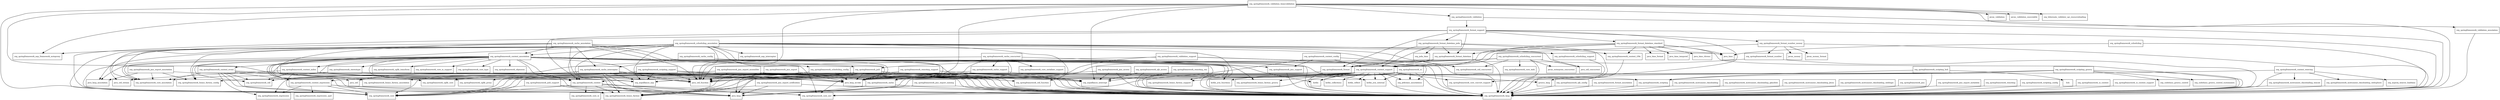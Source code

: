 digraph spring_context_5_1_3_RELEASE_package_dependencies {
  node [shape = box, fontsize=10.0];
  org_springframework_cache -> java_lang;
  org_springframework_cache -> org_springframework_lang;
  org_springframework_cache_annotation -> java_lang;
  org_springframework_cache_annotation -> java_lang_invoke;
  org_springframework_cache_annotation -> java_util_function;
  org_springframework_cache_annotation -> java_util_stream;
  org_springframework_cache_annotation -> org_aopalliance_aop;
  org_springframework_cache_annotation -> org_springframework_cache;
  org_springframework_cache_annotation -> org_springframework_cache_interceptor;
  org_springframework_cache_annotation -> org_springframework_context_annotation;
  org_springframework_cache_annotation -> org_springframework_core_annotation;
  org_springframework_cache_annotation -> org_springframework_lang;
  org_springframework_cache_concurrent -> java_lang_invoke;
  org_springframework_cache_concurrent -> java_util_function;
  org_springframework_cache_concurrent -> org_springframework_cache;
  org_springframework_cache_concurrent -> org_springframework_cache_support;
  org_springframework_cache_concurrent -> org_springframework_core_serializer_support;
  org_springframework_cache_concurrent -> org_springframework_lang;
  org_springframework_cache_config -> org_springframework_cache_interceptor;
  org_springframework_cache_config -> org_springframework_lang;
  org_springframework_cache_interceptor -> java_lang;
  org_springframework_cache_interceptor -> java_lang_invoke;
  org_springframework_cache_interceptor -> java_util;
  org_springframework_cache_interceptor -> java_util_function;
  org_springframework_cache_interceptor -> org_aopalliance_aop;
  org_springframework_cache_interceptor -> org_aopalliance_intercept;
  org_springframework_cache_interceptor -> org_springframework_beans_factory;
  org_springframework_cache_interceptor -> org_springframework_beans_factory_annotation;
  org_springframework_cache_interceptor -> org_springframework_cache;
  org_springframework_cache_interceptor -> org_springframework_context_expression;
  org_springframework_cache_interceptor -> org_springframework_core;
  org_springframework_cache_interceptor -> org_springframework_expression;
  org_springframework_cache_interceptor -> org_springframework_lang;
  org_springframework_cache_interceptor -> org_springframework_util_function;
  org_springframework_cache_support -> java_lang_invoke;
  org_springframework_cache_support -> java_util_function;
  org_springframework_cache_support -> org_springframework_cache;
  org_springframework_cache_support -> org_springframework_lang;
  org_springframework_context -> java_lang;
  org_springframework_context -> org_springframework_beans_factory;
  org_springframework_context -> org_springframework_core;
  org_springframework_context -> org_springframework_core_env;
  org_springframework_context -> org_springframework_core_io;
  org_springframework_context -> org_springframework_lang;
  org_springframework_context_annotation -> java_lang;
  org_springframework_context_annotation -> java_lang_annotation;
  org_springframework_context_annotation -> java_lang_invoke;
  org_springframework_context_annotation -> java_util;
  org_springframework_context_annotation -> java_util_function;
  org_springframework_context_annotation -> kotlin;
  org_springframework_context_annotation -> kotlin_jvm_functions;
  org_springframework_context_annotation -> kotlin_jvm_internal;
  org_springframework_context_annotation -> org_jetbrains_annotations;
  org_springframework_context_annotation -> org_springframework_beans_factory;
  org_springframework_context_annotation -> org_springframework_beans_factory_annotation;
  org_springframework_context_annotation -> org_springframework_beans_factory_config;
  org_springframework_context_annotation -> org_springframework_beans_factory_groovy;
  org_springframework_context_annotation -> org_springframework_beans_factory_support;
  org_springframework_context_annotation -> org_springframework_cglib_core;
  org_springframework_context_annotation -> org_springframework_cglib_proxy;
  org_springframework_context_annotation -> org_springframework_cglib_transform;
  org_springframework_context_annotation -> org_springframework_context;
  org_springframework_context_annotation -> org_springframework_context_event;
  org_springframework_context_annotation -> org_springframework_context_index;
  org_springframework_context_annotation -> org_springframework_core;
  org_springframework_context_annotation -> org_springframework_core_annotation;
  org_springframework_context_annotation -> org_springframework_core_env;
  org_springframework_context_annotation -> org_springframework_core_io_support;
  org_springframework_context_annotation -> org_springframework_core_type;
  org_springframework_context_annotation -> org_springframework_jmx_support;
  org_springframework_context_annotation -> org_springframework_jndi;
  org_springframework_context_annotation -> org_springframework_lang;
  org_springframework_context_annotation -> org_springframework_objenesis;
  org_springframework_context_annotation -> org_springframework_stereotype;
  org_springframework_context_annotation -> org_springframework_util;
  org_springframework_context_config -> org_springframework_context_support;
  org_springframework_context_config -> org_springframework_core_env;
  org_springframework_context_config -> org_springframework_jmx_support;
  org_springframework_context_config -> org_springframework_lang;
  org_springframework_context_event -> java_lang_invoke;
  org_springframework_context_event -> org_aopalliance_intercept;
  org_springframework_context_event -> org_springframework_beans_factory;
  org_springframework_context_event -> org_springframework_context;
  org_springframework_context_event -> org_springframework_context_expression;
  org_springframework_context_event -> org_springframework_core;
  org_springframework_context_event -> org_springframework_core_annotation;
  org_springframework_context_event -> org_springframework_expression;
  org_springframework_context_event -> org_springframework_lang;
  org_springframework_context_event -> org_springframework_util;
  org_springframework_context_expression -> org_springframework_core;
  org_springframework_context_expression -> org_springframework_core_env;
  org_springframework_context_expression -> org_springframework_expression;
  org_springframework_context_expression -> org_springframework_expression_spel;
  org_springframework_context_expression -> org_springframework_lang;
  org_springframework_context_i18n -> org_springframework_lang;
  org_springframework_context_index -> java_lang_invoke;
  org_springframework_context_index -> java_util_function;
  org_springframework_context_index -> java_util_stream;
  org_springframework_context_index -> org_springframework_core;
  org_springframework_context_index -> org_springframework_lang;
  org_springframework_context_index -> org_springframework_util;
  org_springframework_context_support -> groovy_lang;
  org_springframework_context_support -> java_lang_invoke;
  org_springframework_context_support -> java_util_function;
  org_springframework_context_support -> kotlin;
  org_springframework_context_support -> kotlin_collections;
  org_springframework_context_support -> kotlin_jvm_functions;
  org_springframework_context_support -> kotlin_jvm_internal;
  org_springframework_context_support -> kotlin_reflect;
  org_springframework_context_support -> org_jetbrains_annotations;
  org_springframework_context_support -> org_springframework_beans_factory;
  org_springframework_context_support -> org_springframework_beans_factory_config;
  org_springframework_context_support -> org_springframework_beans_factory_groovy;
  org_springframework_context_support -> org_springframework_beans_factory_support;
  org_springframework_context_support -> org_springframework_context;
  org_springframework_context_support -> org_springframework_core;
  org_springframework_context_support -> org_springframework_core_convert_support;
  org_springframework_context_support -> org_springframework_core_env;
  org_springframework_context_support -> org_springframework_lang;
  org_springframework_context_weaving -> org_aspectj_weaver_loadtime;
  org_springframework_context_weaving -> org_springframework_beans_factory;
  org_springframework_context_weaving -> org_springframework_instrument_classloading_tomcat;
  org_springframework_context_weaving -> org_springframework_instrument_classloading_websphere;
  org_springframework_context_weaving -> org_springframework_lang;
  org_springframework_ejb_access -> org_aopalliance_intercept;
  org_springframework_ejb_access -> org_springframework_lang;
  org_springframework_ejb_config -> org_springframework_lang;
  org_springframework_format -> java_lang;
  org_springframework_format -> org_springframework_lang;
  org_springframework_format_annotation -> org_springframework_lang;
  org_springframework_format_datetime -> org_springframework_context_support;
  org_springframework_format_datetime -> org_springframework_format;
  org_springframework_format_datetime -> org_springframework_lang;
  org_springframework_format_datetime_joda -> org_joda_time;
  org_springframework_format_datetime_joda -> org_springframework_context_i18n;
  org_springframework_format_datetime_joda -> org_springframework_context_support;
  org_springframework_format_datetime_joda -> org_springframework_format;
  org_springframework_format_datetime_joda -> org_springframework_format_datetime;
  org_springframework_format_datetime_joda -> org_springframework_lang;
  org_springframework_format_datetime_standard -> java_time;
  org_springframework_format_datetime_standard -> java_time_chrono;
  org_springframework_format_datetime_standard -> java_time_format;
  org_springframework_format_datetime_standard -> java_time_temporal;
  org_springframework_format_datetime_standard -> org_springframework_context_i18n;
  org_springframework_format_datetime_standard -> org_springframework_context_support;
  org_springframework_format_datetime_standard -> org_springframework_format;
  org_springframework_format_datetime_standard -> org_springframework_format_datetime;
  org_springframework_format_datetime_standard -> org_springframework_lang;
  org_springframework_format_number -> org_springframework_context_support;
  org_springframework_format_number -> org_springframework_lang;
  org_springframework_format_number_money -> javax_money;
  org_springframework_format_number_money -> javax_money_format;
  org_springframework_format_number_money -> org_springframework_context_support;
  org_springframework_format_number_money -> org_springframework_format_number;
  org_springframework_format_number_money -> org_springframework_lang;
  org_springframework_format_support -> org_springframework_context;
  org_springframework_format_support -> org_springframework_core;
  org_springframework_format_support -> org_springframework_core_convert_support;
  org_springframework_format_support -> org_springframework_format;
  org_springframework_format_support -> org_springframework_format_datetime;
  org_springframework_format_support -> org_springframework_format_datetime_joda;
  org_springframework_format_support -> org_springframework_format_datetime_standard;
  org_springframework_format_support -> org_springframework_format_number_money;
  org_springframework_format_support -> org_springframework_lang;
  org_springframework_instrument_classloading -> org_springframework_lang;
  org_springframework_instrument_classloading_glassfish -> org_springframework_lang;
  org_springframework_instrument_classloading_jboss -> org_springframework_lang;
  org_springframework_instrument_classloading_tomcat -> org_springframework_lang;
  org_springframework_instrument_classloading_weblogic -> org_springframework_lang;
  org_springframework_instrument_classloading_websphere -> org_springframework_lang;
  org_springframework_jmx -> org_springframework_lang;
  org_springframework_jmx_access -> org_aopalliance_intercept;
  org_springframework_jmx_access -> org_springframework_core;
  org_springframework_jmx_access -> org_springframework_lang;
  org_springframework_jmx_export -> java_lang;
  org_springframework_jmx_export -> java_lang_invoke;
  org_springframework_jmx_export -> java_util_function;
  org_springframework_jmx_export -> org_springframework_beans_factory;
  org_springframework_jmx_export -> org_springframework_lang;
  org_springframework_jmx_export_annotation -> java_lang_annotation;
  org_springframework_jmx_export_annotation -> org_springframework_beans_factory_config;
  org_springframework_jmx_export_annotation -> org_springframework_core_annotation;
  org_springframework_jmx_export_annotation -> org_springframework_lang;
  org_springframework_jmx_export_assembler -> java_lang_invoke;
  org_springframework_jmx_export_assembler -> java_util_function;
  org_springframework_jmx_export_assembler -> org_springframework_core;
  org_springframework_jmx_export_assembler -> org_springframework_lang;
  org_springframework_jmx_export_metadata -> org_springframework_lang;
  org_springframework_jmx_export_naming -> java_lang;
  org_springframework_jmx_export_naming -> org_springframework_lang;
  org_springframework_jmx_export_notification -> java_lang;
  org_springframework_jmx_export_notification -> org_springframework_beans_factory;
  org_springframework_jmx_export_notification -> org_springframework_lang;
  org_springframework_jmx_support -> org_springframework_lang;
  org_springframework_jndi -> java_lang;
  org_springframework_jndi -> java_lang_invoke;
  org_springframework_jndi -> org_aopalliance_aop;
  org_springframework_jndi -> org_aopalliance_intercept;
  org_springframework_jndi -> org_springframework_core;
  org_springframework_jndi -> org_springframework_core_env;
  org_springframework_jndi -> org_springframework_lang;
  org_springframework_jndi_support -> org_springframework_beans_factory;
  org_springframework_jndi_support -> org_springframework_core;
  org_springframework_jndi_support -> org_springframework_lang;
  org_springframework_remoting -> org_springframework_lang;
  org_springframework_remoting_rmi -> org_aopalliance_intercept;
  org_springframework_remoting_rmi -> org_springframework_lang;
  org_springframework_remoting_support -> java_lang_invoke;
  org_springframework_remoting_support -> java_util_function;
  org_springframework_remoting_support -> org_aopalliance_aop;
  org_springframework_remoting_support -> org_aopalliance_intercept;
  org_springframework_remoting_support -> org_springframework_lang;
  org_springframework_scheduling -> java_time;
  org_springframework_scheduling -> org_springframework_lang;
  org_springframework_scheduling_annotation -> java_lang;
  org_springframework_scheduling_annotation -> java_lang_annotation;
  org_springframework_scheduling_annotation -> java_lang_invoke;
  org_springframework_scheduling_annotation -> java_time;
  org_springframework_scheduling_annotation -> java_util_concurrent;
  org_springframework_scheduling_annotation -> java_util_function;
  org_springframework_scheduling_annotation -> org_aopalliance_aop;
  org_springframework_scheduling_annotation -> org_springframework_aop_framework_autoproxy;
  org_springframework_scheduling_annotation -> org_springframework_aop_interceptor;
  org_springframework_scheduling_annotation -> org_springframework_beans_factory;
  org_springframework_scheduling_annotation -> org_springframework_beans_factory_config;
  org_springframework_scheduling_annotation -> org_springframework_context;
  org_springframework_scheduling_annotation -> org_springframework_context_annotation;
  org_springframework_scheduling_annotation -> org_springframework_core;
  org_springframework_scheduling_annotation -> org_springframework_core_annotation;
  org_springframework_scheduling_annotation -> org_springframework_lang;
  org_springframework_scheduling_annotation -> org_springframework_scheduling_config;
  org_springframework_scheduling_annotation -> org_springframework_scheduling_support;
  org_springframework_scheduling_annotation -> org_springframework_util_concurrent;
  org_springframework_scheduling_annotation -> org_springframework_util_function;
  org_springframework_scheduling_concurrent -> java_lang_invoke;
  org_springframework_scheduling_concurrent -> java_util_concurrent;
  org_springframework_scheduling_concurrent -> javax_enterprise_concurrent;
  org_springframework_scheduling_concurrent -> org_springframework_core_task;
  org_springframework_scheduling_concurrent -> org_springframework_jndi;
  org_springframework_scheduling_concurrent -> org_springframework_lang;
  org_springframework_scheduling_concurrent -> org_springframework_util;
  org_springframework_scheduling_concurrent -> org_springframework_util_concurrent;
  org_springframework_scheduling_config -> java_lang_invoke;
  org_springframework_scheduling_config -> java_util_function;
  org_springframework_scheduling_config -> org_springframework_beans_factory;
  org_springframework_scheduling_config -> org_springframework_lang;
  org_springframework_scheduling_support -> org_springframework_lang;
  org_springframework_scripting -> org_springframework_lang;
  org_springframework_scripting_bsh -> bsh;
  org_springframework_scripting_bsh -> org_springframework_lang;
  org_springframework_scripting_bsh -> org_springframework_scripting;
  org_springframework_scripting_config -> org_springframework_lang;
  org_springframework_scripting_groovy -> groovy_lang;
  org_springframework_scripting_groovy -> java_lang;
  org_springframework_scripting_groovy -> org_codehaus_groovy_control;
  org_springframework_scripting_groovy -> org_codehaus_groovy_control_customizers;
  org_springframework_scripting_groovy -> org_springframework_lang;
  org_springframework_scripting_groovy -> org_springframework_scripting;
  org_springframework_scripting_support -> java_lang_invoke;
  org_springframework_scripting_support -> java_util_function;
  org_springframework_scripting_support -> org_aopalliance_aop;
  org_springframework_scripting_support -> org_springframework_cglib_core;
  org_springframework_scripting_support -> org_springframework_cglib_proxy;
  org_springframework_scripting_support -> org_springframework_lang;
  org_springframework_scripting_support -> org_springframework_scripting;
  org_springframework_stereotype -> org_springframework_core_annotation;
  org_springframework_stereotype -> org_springframework_lang;
  org_springframework_ui -> java_lang_invoke;
  org_springframework_ui -> java_util_function;
  org_springframework_ui -> kotlin;
  org_springframework_ui -> kotlin_jvm_internal;
  org_springframework_ui -> org_jetbrains_annotations;
  org_springframework_ui -> org_springframework_lang;
  org_springframework_ui_context -> org_springframework_lang;
  org_springframework_ui_context_support -> org_springframework_lang;
  org_springframework_validation -> org_springframework_format_support;
  org_springframework_validation -> org_springframework_lang;
  org_springframework_validation_annotation -> org_springframework_lang;
  org_springframework_validation_beanvalidation -> java_lang_invoke;
  org_springframework_validation_beanvalidation -> java_util_function;
  org_springframework_validation_beanvalidation -> javax_validation;
  org_springframework_validation_beanvalidation -> javax_validation_executable;
  org_springframework_validation_beanvalidation -> org_aopalliance_aop;
  org_springframework_validation_beanvalidation -> org_aopalliance_intercept;
  org_springframework_validation_beanvalidation -> org_hibernate_validator_spi_resourceloading;
  org_springframework_validation_beanvalidation -> org_springframework_aop_framework_autoproxy;
  org_springframework_validation_beanvalidation -> org_springframework_core;
  org_springframework_validation_beanvalidation -> org_springframework_lang;
  org_springframework_validation_beanvalidation -> org_springframework_validation;
  org_springframework_validation_beanvalidation -> org_springframework_validation_annotation;
  org_springframework_validation_support -> java_lang_invoke;
  org_springframework_validation_support -> java_util_function;
  org_springframework_validation_support -> org_springframework_lang;
  org_springframework_validation_support -> org_springframework_ui;
}
